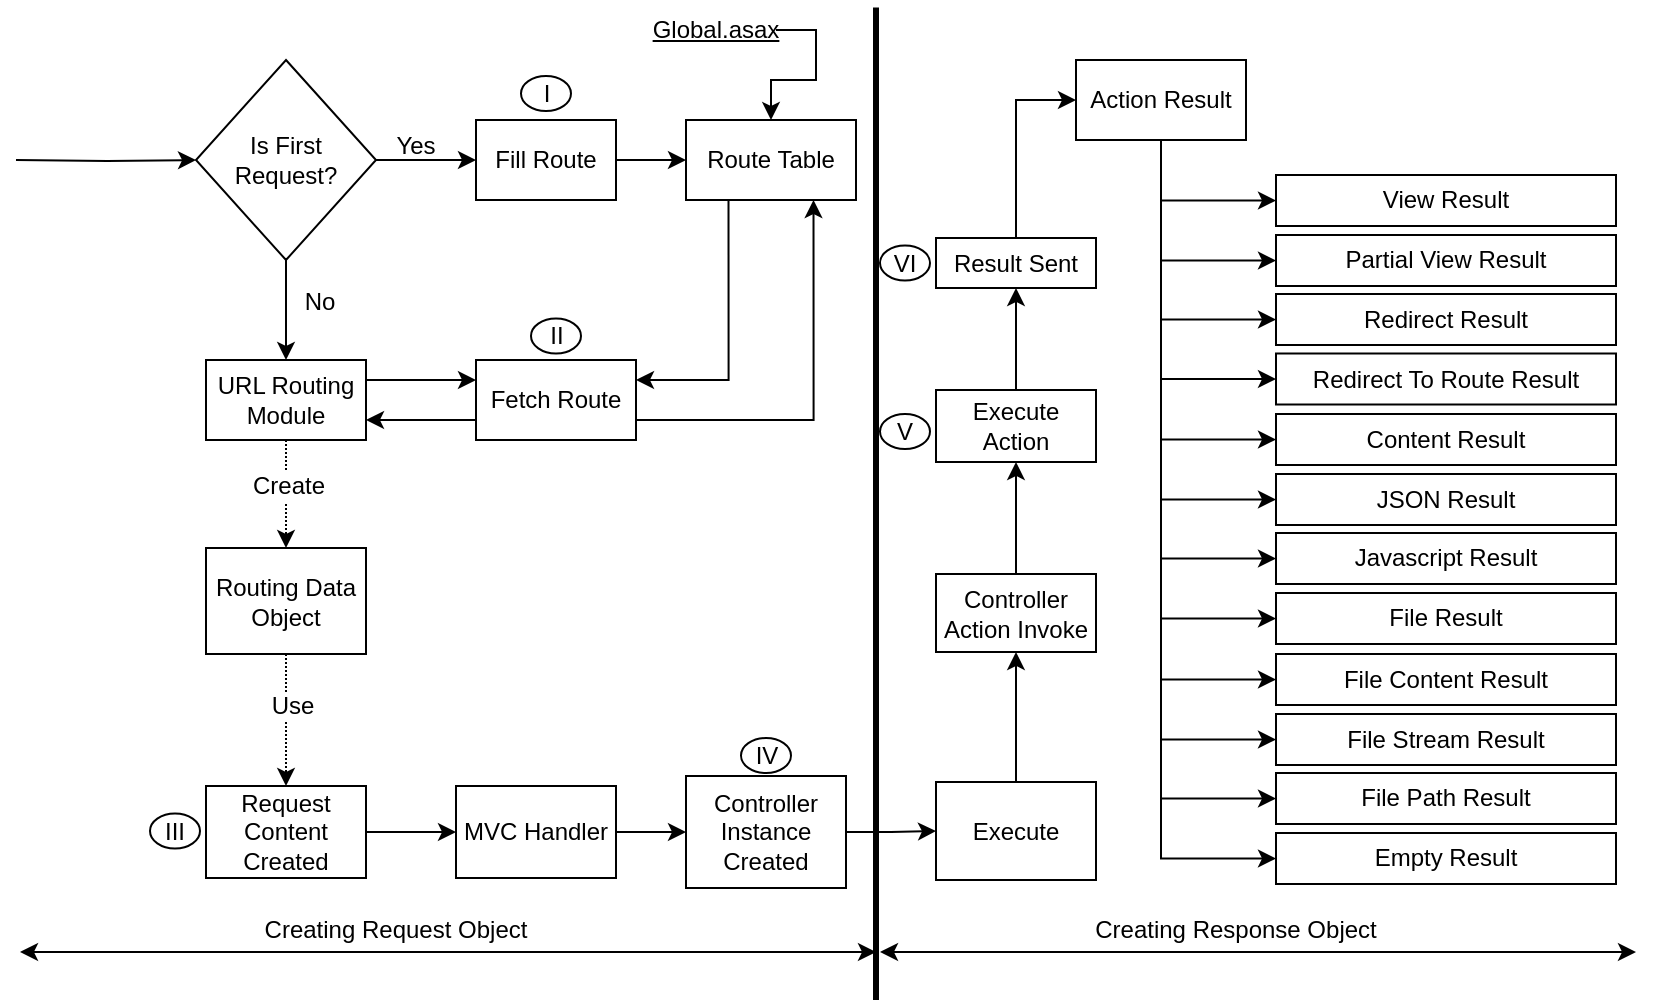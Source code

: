 <mxfile version="24.7.5">
  <diagram name="Page-1" id="iG_QuagarVAqDcdbW2Rk">
    <mxGraphModel dx="934" dy="445" grid="1" gridSize="10" guides="1" tooltips="1" connect="1" arrows="1" fold="1" page="1" pageScale="1" pageWidth="850" pageHeight="1100" math="0" shadow="0">
      <root>
        <mxCell id="0" />
        <mxCell id="1" parent="0" />
        <mxCell id="uDAE0gYx5uh_i3xrc8rz-1" style="edgeStyle=orthogonalEdgeStyle;rounded=0;orthogonalLoop=1;jettySize=auto;html=1;exitX=1;exitY=0.5;exitDx=0;exitDy=0;entryX=0;entryY=0.5;entryDx=0;entryDy=0;fontFamily=Helvetica;fontSize=12;fontColor=default;" edge="1" parent="1" source="9xvtGW5jpFJtdQ_3aKCY-1" target="9xvtGW5jpFJtdQ_3aKCY-2">
          <mxGeometry relative="1" as="geometry" />
        </mxCell>
        <mxCell id="uDAE0gYx5uh_i3xrc8rz-4" style="edgeStyle=orthogonalEdgeStyle;rounded=0;orthogonalLoop=1;jettySize=auto;html=1;exitX=0.5;exitY=1;exitDx=0;exitDy=0;entryX=0.5;entryY=0;entryDx=0;entryDy=0;fontFamily=Helvetica;fontSize=12;fontColor=default;" edge="1" parent="1" source="9xvtGW5jpFJtdQ_3aKCY-1" target="9xvtGW5jpFJtdQ_3aKCY-4">
          <mxGeometry relative="1" as="geometry" />
        </mxCell>
        <mxCell id="9xvtGW5jpFJtdQ_3aKCY-1" value="Is First Request?" style="rhombus;whiteSpace=wrap;html=1;" parent="1" vertex="1">
          <mxGeometry x="100" y="52" width="90" height="100" as="geometry" />
        </mxCell>
        <mxCell id="uDAE0gYx5uh_i3xrc8rz-2" style="edgeStyle=orthogonalEdgeStyle;rounded=0;orthogonalLoop=1;jettySize=auto;html=1;exitX=1;exitY=0.5;exitDx=0;exitDy=0;entryX=0;entryY=0.5;entryDx=0;entryDy=0;fontFamily=Helvetica;fontSize=12;fontColor=default;" edge="1" parent="1" source="9xvtGW5jpFJtdQ_3aKCY-2" target="9xvtGW5jpFJtdQ_3aKCY-3">
          <mxGeometry relative="1" as="geometry" />
        </mxCell>
        <mxCell id="9xvtGW5jpFJtdQ_3aKCY-2" value="Fill Route" style="whiteSpace=wrap;html=1;" parent="1" vertex="1">
          <mxGeometry x="240" y="82" width="70" height="40" as="geometry" />
        </mxCell>
        <mxCell id="uDAE0gYx5uh_i3xrc8rz-7" style="edgeStyle=orthogonalEdgeStyle;rounded=0;orthogonalLoop=1;jettySize=auto;html=1;exitX=0.25;exitY=1;exitDx=0;exitDy=0;entryX=1;entryY=0.25;entryDx=0;entryDy=0;fontFamily=Helvetica;fontSize=12;fontColor=default;" edge="1" parent="1" source="9xvtGW5jpFJtdQ_3aKCY-3" target="9xvtGW5jpFJtdQ_3aKCY-5">
          <mxGeometry relative="1" as="geometry" />
        </mxCell>
        <mxCell id="9xvtGW5jpFJtdQ_3aKCY-3" value="Route Table" style="whiteSpace=wrap;html=1;" parent="1" vertex="1">
          <mxGeometry x="345" y="82" width="85" height="40" as="geometry" />
        </mxCell>
        <mxCell id="9xvtGW5jpFJtdQ_3aKCY-7" value="" style="edgeStyle=orthogonalEdgeStyle;rounded=0;orthogonalLoop=1;jettySize=auto;html=1;dashed=1;dashPattern=1 1;" parent="1" source="9xvtGW5jpFJtdQ_3aKCY-4" target="9xvtGW5jpFJtdQ_3aKCY-6" edge="1">
          <mxGeometry relative="1" as="geometry" />
        </mxCell>
        <mxCell id="uDAE0gYx5uh_i3xrc8rz-68" value="Create" style="edgeLabel;html=1;align=center;verticalAlign=middle;resizable=0;points=[];strokeColor=default;fontFamily=Helvetica;fontSize=12;fontColor=default;fillColor=default;" vertex="1" connectable="0" parent="9xvtGW5jpFJtdQ_3aKCY-7">
          <mxGeometry x="-0.33" y="1" relative="1" as="geometry">
            <mxPoint y="5" as="offset" />
          </mxGeometry>
        </mxCell>
        <mxCell id="uDAE0gYx5uh_i3xrc8rz-5" style="edgeStyle=orthogonalEdgeStyle;rounded=0;orthogonalLoop=1;jettySize=auto;html=1;exitX=1;exitY=0.25;exitDx=0;exitDy=0;entryX=0;entryY=0.25;entryDx=0;entryDy=0;fontFamily=Helvetica;fontSize=12;fontColor=default;" edge="1" parent="1" source="9xvtGW5jpFJtdQ_3aKCY-4" target="9xvtGW5jpFJtdQ_3aKCY-5">
          <mxGeometry relative="1" as="geometry" />
        </mxCell>
        <mxCell id="9xvtGW5jpFJtdQ_3aKCY-4" value="URL Routing Module" style="whiteSpace=wrap;html=1;" parent="1" vertex="1">
          <mxGeometry x="105" y="202" width="80" height="40" as="geometry" />
        </mxCell>
        <mxCell id="uDAE0gYx5uh_i3xrc8rz-6" style="edgeStyle=orthogonalEdgeStyle;rounded=0;orthogonalLoop=1;jettySize=auto;html=1;exitX=0;exitY=0.75;exitDx=0;exitDy=0;entryX=1;entryY=0.75;entryDx=0;entryDy=0;fontFamily=Helvetica;fontSize=12;fontColor=default;" edge="1" parent="1" source="9xvtGW5jpFJtdQ_3aKCY-5" target="9xvtGW5jpFJtdQ_3aKCY-4">
          <mxGeometry relative="1" as="geometry" />
        </mxCell>
        <mxCell id="uDAE0gYx5uh_i3xrc8rz-8" style="edgeStyle=orthogonalEdgeStyle;rounded=0;orthogonalLoop=1;jettySize=auto;html=1;exitX=1;exitY=0.75;exitDx=0;exitDy=0;entryX=0.75;entryY=1;entryDx=0;entryDy=0;fontFamily=Helvetica;fontSize=12;fontColor=default;" edge="1" parent="1" source="9xvtGW5jpFJtdQ_3aKCY-5" target="9xvtGW5jpFJtdQ_3aKCY-3">
          <mxGeometry relative="1" as="geometry" />
        </mxCell>
        <mxCell id="9xvtGW5jpFJtdQ_3aKCY-5" value="Fetch Route" style="whiteSpace=wrap;html=1;" parent="1" vertex="1">
          <mxGeometry x="240" y="202" width="80" height="40" as="geometry" />
        </mxCell>
        <mxCell id="9xvtGW5jpFJtdQ_3aKCY-9" value="" style="edgeStyle=orthogonalEdgeStyle;rounded=0;orthogonalLoop=1;jettySize=auto;html=1;dashed=1;dashPattern=1 1;" parent="1" source="9xvtGW5jpFJtdQ_3aKCY-6" target="9xvtGW5jpFJtdQ_3aKCY-8" edge="1">
          <mxGeometry relative="1" as="geometry" />
        </mxCell>
        <mxCell id="uDAE0gYx5uh_i3xrc8rz-67" value="Use" style="edgeLabel;html=1;align=center;verticalAlign=middle;resizable=0;points=[];strokeColor=default;fontFamily=Helvetica;fontSize=12;fontColor=default;fillColor=default;" vertex="1" connectable="0" parent="9xvtGW5jpFJtdQ_3aKCY-9">
          <mxGeometry x="-0.214" y="3" relative="1" as="geometry">
            <mxPoint as="offset" />
          </mxGeometry>
        </mxCell>
        <mxCell id="9xvtGW5jpFJtdQ_3aKCY-6" value="Routing Data Object" style="whiteSpace=wrap;html=1;" parent="1" vertex="1">
          <mxGeometry x="105" y="296" width="80" height="53" as="geometry" />
        </mxCell>
        <mxCell id="9xvtGW5jpFJtdQ_3aKCY-11" value="" style="edgeStyle=orthogonalEdgeStyle;rounded=0;orthogonalLoop=1;jettySize=auto;html=1;" parent="1" source="9xvtGW5jpFJtdQ_3aKCY-8" target="9xvtGW5jpFJtdQ_3aKCY-10" edge="1">
          <mxGeometry relative="1" as="geometry" />
        </mxCell>
        <mxCell id="9xvtGW5jpFJtdQ_3aKCY-8" value="Request Content Created" style="whiteSpace=wrap;html=1;" parent="1" vertex="1">
          <mxGeometry x="105" y="415" width="80" height="46" as="geometry" />
        </mxCell>
        <mxCell id="9xvtGW5jpFJtdQ_3aKCY-15" value="" style="edgeStyle=orthogonalEdgeStyle;rounded=0;orthogonalLoop=1;jettySize=auto;html=1;" parent="1" source="9xvtGW5jpFJtdQ_3aKCY-10" target="9xvtGW5jpFJtdQ_3aKCY-14" edge="1">
          <mxGeometry relative="1" as="geometry" />
        </mxCell>
        <mxCell id="9xvtGW5jpFJtdQ_3aKCY-10" value="MVC Handler" style="whiteSpace=wrap;html=1;" parent="1" vertex="1">
          <mxGeometry x="230" y="415" width="80" height="46" as="geometry" />
        </mxCell>
        <mxCell id="uDAE0gYx5uh_i3xrc8rz-42" style="edgeStyle=orthogonalEdgeStyle;rounded=0;orthogonalLoop=1;jettySize=auto;html=1;exitX=1;exitY=0.5;exitDx=0;exitDy=0;entryX=0;entryY=0.5;entryDx=0;entryDy=0;fontFamily=Helvetica;fontSize=12;fontColor=default;" edge="1" parent="1" source="9xvtGW5jpFJtdQ_3aKCY-14" target="uDAE0gYx5uh_i3xrc8rz-9">
          <mxGeometry relative="1" as="geometry" />
        </mxCell>
        <mxCell id="9xvtGW5jpFJtdQ_3aKCY-14" value="Controller Instance Created" style="whiteSpace=wrap;html=1;" parent="1" vertex="1">
          <mxGeometry x="345" y="410" width="80" height="56" as="geometry" />
        </mxCell>
        <mxCell id="uDAE0gYx5uh_i3xrc8rz-43" style="edgeStyle=orthogonalEdgeStyle;rounded=0;orthogonalLoop=1;jettySize=auto;html=1;exitX=0.5;exitY=0;exitDx=0;exitDy=0;entryX=0.5;entryY=1;entryDx=0;entryDy=0;fontFamily=Helvetica;fontSize=12;fontColor=default;" edge="1" parent="1" source="uDAE0gYx5uh_i3xrc8rz-9" target="uDAE0gYx5uh_i3xrc8rz-10">
          <mxGeometry relative="1" as="geometry" />
        </mxCell>
        <mxCell id="uDAE0gYx5uh_i3xrc8rz-9" value="Execute" style="whiteSpace=wrap;html=1;" vertex="1" parent="1">
          <mxGeometry x="470" y="413" width="80" height="49" as="geometry" />
        </mxCell>
        <mxCell id="uDAE0gYx5uh_i3xrc8rz-44" style="edgeStyle=orthogonalEdgeStyle;rounded=0;orthogonalLoop=1;jettySize=auto;html=1;exitX=0.5;exitY=0;exitDx=0;exitDy=0;entryX=0.5;entryY=1;entryDx=0;entryDy=0;fontFamily=Helvetica;fontSize=12;fontColor=default;" edge="1" parent="1" source="uDAE0gYx5uh_i3xrc8rz-10" target="uDAE0gYx5uh_i3xrc8rz-11">
          <mxGeometry relative="1" as="geometry" />
        </mxCell>
        <mxCell id="uDAE0gYx5uh_i3xrc8rz-10" value="Controller Action Invoke" style="whiteSpace=wrap;html=1;" vertex="1" parent="1">
          <mxGeometry x="470" y="309" width="80" height="39" as="geometry" />
        </mxCell>
        <mxCell id="uDAE0gYx5uh_i3xrc8rz-45" style="edgeStyle=orthogonalEdgeStyle;rounded=0;orthogonalLoop=1;jettySize=auto;html=1;exitX=0.5;exitY=0;exitDx=0;exitDy=0;entryX=0.5;entryY=1;entryDx=0;entryDy=0;fontFamily=Helvetica;fontSize=12;fontColor=default;" edge="1" parent="1" source="uDAE0gYx5uh_i3xrc8rz-11" target="uDAE0gYx5uh_i3xrc8rz-12">
          <mxGeometry relative="1" as="geometry" />
        </mxCell>
        <mxCell id="uDAE0gYx5uh_i3xrc8rz-11" value="Execute Action" style="whiteSpace=wrap;html=1;" vertex="1" parent="1">
          <mxGeometry x="470" y="217" width="80" height="36" as="geometry" />
        </mxCell>
        <mxCell id="uDAE0gYx5uh_i3xrc8rz-29" style="edgeStyle=orthogonalEdgeStyle;rounded=0;orthogonalLoop=1;jettySize=auto;html=1;exitX=0.5;exitY=0;exitDx=0;exitDy=0;entryX=0;entryY=0.5;entryDx=0;entryDy=0;fontFamily=Helvetica;fontSize=12;fontColor=default;" edge="1" parent="1" source="uDAE0gYx5uh_i3xrc8rz-12" target="uDAE0gYx5uh_i3xrc8rz-28">
          <mxGeometry relative="1" as="geometry" />
        </mxCell>
        <mxCell id="uDAE0gYx5uh_i3xrc8rz-12" value="Result Sent" style="whiteSpace=wrap;html=1;" vertex="1" parent="1">
          <mxGeometry x="470" y="141" width="80" height="25" as="geometry" />
        </mxCell>
        <mxCell id="uDAE0gYx5uh_i3xrc8rz-16" value="View Result" style="whiteSpace=wrap;html=1;" vertex="1" parent="1">
          <mxGeometry x="640" y="109.5" width="170" height="25.5" as="geometry" />
        </mxCell>
        <mxCell id="uDAE0gYx5uh_i3xrc8rz-17" value="Partial View Result" style="whiteSpace=wrap;html=1;" vertex="1" parent="1">
          <mxGeometry x="640" y="139.5" width="170" height="25.5" as="geometry" />
        </mxCell>
        <mxCell id="uDAE0gYx5uh_i3xrc8rz-18" value="Redirect Result" style="whiteSpace=wrap;html=1;" vertex="1" parent="1">
          <mxGeometry x="640" y="169" width="170" height="25.5" as="geometry" />
        </mxCell>
        <mxCell id="uDAE0gYx5uh_i3xrc8rz-19" value="Redirect To Route Result" style="whiteSpace=wrap;html=1;" vertex="1" parent="1">
          <mxGeometry x="640" y="198.75" width="170" height="25.5" as="geometry" />
        </mxCell>
        <mxCell id="uDAE0gYx5uh_i3xrc8rz-20" value="Content Result" style="whiteSpace=wrap;html=1;" vertex="1" parent="1">
          <mxGeometry x="640" y="229" width="170" height="25.5" as="geometry" />
        </mxCell>
        <mxCell id="uDAE0gYx5uh_i3xrc8rz-21" value="JSON Result" style="whiteSpace=wrap;html=1;" vertex="1" parent="1">
          <mxGeometry x="640" y="259" width="170" height="25.5" as="geometry" />
        </mxCell>
        <mxCell id="uDAE0gYx5uh_i3xrc8rz-22" value="Javascript Result" style="whiteSpace=wrap;html=1;" vertex="1" parent="1">
          <mxGeometry x="640" y="288.5" width="170" height="25.5" as="geometry" />
        </mxCell>
        <mxCell id="uDAE0gYx5uh_i3xrc8rz-23" value="File Result" style="whiteSpace=wrap;html=1;" vertex="1" parent="1">
          <mxGeometry x="640" y="318.5" width="170" height="25.5" as="geometry" />
        </mxCell>
        <mxCell id="uDAE0gYx5uh_i3xrc8rz-24" value="File Content Result" style="whiteSpace=wrap;html=1;" vertex="1" parent="1">
          <mxGeometry x="640" y="349" width="170" height="25.5" as="geometry" />
        </mxCell>
        <mxCell id="uDAE0gYx5uh_i3xrc8rz-25" value="File Stream Result" style="whiteSpace=wrap;html=1;" vertex="1" parent="1">
          <mxGeometry x="640" y="379" width="170" height="25.5" as="geometry" />
        </mxCell>
        <mxCell id="uDAE0gYx5uh_i3xrc8rz-26" value="File Path Result" style="whiteSpace=wrap;html=1;" vertex="1" parent="1">
          <mxGeometry x="640" y="408.5" width="170" height="25.5" as="geometry" />
        </mxCell>
        <mxCell id="uDAE0gYx5uh_i3xrc8rz-27" value="Empty Result" style="whiteSpace=wrap;html=1;" vertex="1" parent="1">
          <mxGeometry x="640" y="438.5" width="170" height="25.5" as="geometry" />
        </mxCell>
        <mxCell id="uDAE0gYx5uh_i3xrc8rz-30" style="edgeStyle=orthogonalEdgeStyle;rounded=0;orthogonalLoop=1;jettySize=auto;html=1;exitX=0.5;exitY=1;exitDx=0;exitDy=0;entryX=0;entryY=0.5;entryDx=0;entryDy=0;fontFamily=Helvetica;fontSize=12;fontColor=default;" edge="1" parent="1" source="uDAE0gYx5uh_i3xrc8rz-28" target="uDAE0gYx5uh_i3xrc8rz-16">
          <mxGeometry relative="1" as="geometry" />
        </mxCell>
        <mxCell id="uDAE0gYx5uh_i3xrc8rz-31" style="edgeStyle=orthogonalEdgeStyle;rounded=0;orthogonalLoop=1;jettySize=auto;html=1;exitX=0.5;exitY=1;exitDx=0;exitDy=0;entryX=0;entryY=0.5;entryDx=0;entryDy=0;fontFamily=Helvetica;fontSize=12;fontColor=default;" edge="1" parent="1" source="uDAE0gYx5uh_i3xrc8rz-28" target="uDAE0gYx5uh_i3xrc8rz-17">
          <mxGeometry relative="1" as="geometry" />
        </mxCell>
        <mxCell id="uDAE0gYx5uh_i3xrc8rz-32" style="edgeStyle=orthogonalEdgeStyle;rounded=0;orthogonalLoop=1;jettySize=auto;html=1;exitX=0.5;exitY=1;exitDx=0;exitDy=0;entryX=0;entryY=0.5;entryDx=0;entryDy=0;fontFamily=Helvetica;fontSize=12;fontColor=default;" edge="1" parent="1" source="uDAE0gYx5uh_i3xrc8rz-28" target="uDAE0gYx5uh_i3xrc8rz-18">
          <mxGeometry relative="1" as="geometry" />
        </mxCell>
        <mxCell id="uDAE0gYx5uh_i3xrc8rz-33" style="edgeStyle=orthogonalEdgeStyle;rounded=0;orthogonalLoop=1;jettySize=auto;html=1;exitX=0.5;exitY=1;exitDx=0;exitDy=0;entryX=0;entryY=0.5;entryDx=0;entryDy=0;fontFamily=Helvetica;fontSize=12;fontColor=default;" edge="1" parent="1" source="uDAE0gYx5uh_i3xrc8rz-28" target="uDAE0gYx5uh_i3xrc8rz-19">
          <mxGeometry relative="1" as="geometry" />
        </mxCell>
        <mxCell id="uDAE0gYx5uh_i3xrc8rz-34" style="edgeStyle=orthogonalEdgeStyle;rounded=0;orthogonalLoop=1;jettySize=auto;html=1;exitX=0.5;exitY=1;exitDx=0;exitDy=0;entryX=0;entryY=0.5;entryDx=0;entryDy=0;fontFamily=Helvetica;fontSize=12;fontColor=default;" edge="1" parent="1" source="uDAE0gYx5uh_i3xrc8rz-28" target="uDAE0gYx5uh_i3xrc8rz-20">
          <mxGeometry relative="1" as="geometry" />
        </mxCell>
        <mxCell id="uDAE0gYx5uh_i3xrc8rz-35" style="edgeStyle=orthogonalEdgeStyle;rounded=0;orthogonalLoop=1;jettySize=auto;html=1;exitX=0.5;exitY=1;exitDx=0;exitDy=0;entryX=0;entryY=0.5;entryDx=0;entryDy=0;fontFamily=Helvetica;fontSize=12;fontColor=default;" edge="1" parent="1" source="uDAE0gYx5uh_i3xrc8rz-28" target="uDAE0gYx5uh_i3xrc8rz-21">
          <mxGeometry relative="1" as="geometry" />
        </mxCell>
        <mxCell id="uDAE0gYx5uh_i3xrc8rz-36" style="edgeStyle=orthogonalEdgeStyle;rounded=0;orthogonalLoop=1;jettySize=auto;html=1;exitX=0.5;exitY=1;exitDx=0;exitDy=0;entryX=0;entryY=0.5;entryDx=0;entryDy=0;fontFamily=Helvetica;fontSize=12;fontColor=default;" edge="1" parent="1" source="uDAE0gYx5uh_i3xrc8rz-28" target="uDAE0gYx5uh_i3xrc8rz-22">
          <mxGeometry relative="1" as="geometry" />
        </mxCell>
        <mxCell id="uDAE0gYx5uh_i3xrc8rz-37" style="edgeStyle=orthogonalEdgeStyle;rounded=0;orthogonalLoop=1;jettySize=auto;html=1;exitX=0.5;exitY=1;exitDx=0;exitDy=0;fontFamily=Helvetica;fontSize=12;fontColor=default;entryX=0;entryY=0.5;entryDx=0;entryDy=0;" edge="1" parent="1" source="uDAE0gYx5uh_i3xrc8rz-28" target="uDAE0gYx5uh_i3xrc8rz-23">
          <mxGeometry relative="1" as="geometry">
            <mxPoint x="580" y="342.513" as="targetPoint" />
          </mxGeometry>
        </mxCell>
        <mxCell id="uDAE0gYx5uh_i3xrc8rz-38" style="edgeStyle=orthogonalEdgeStyle;rounded=0;orthogonalLoop=1;jettySize=auto;html=1;exitX=0.5;exitY=1;exitDx=0;exitDy=0;entryX=0;entryY=0.5;entryDx=0;entryDy=0;fontFamily=Helvetica;fontSize=12;fontColor=default;" edge="1" parent="1" source="uDAE0gYx5uh_i3xrc8rz-28" target="uDAE0gYx5uh_i3xrc8rz-24">
          <mxGeometry relative="1" as="geometry" />
        </mxCell>
        <mxCell id="uDAE0gYx5uh_i3xrc8rz-39" style="edgeStyle=orthogonalEdgeStyle;rounded=0;orthogonalLoop=1;jettySize=auto;html=1;exitX=0.5;exitY=1;exitDx=0;exitDy=0;entryX=0;entryY=0.5;entryDx=0;entryDy=0;fontFamily=Helvetica;fontSize=12;fontColor=default;" edge="1" parent="1" source="uDAE0gYx5uh_i3xrc8rz-28" target="uDAE0gYx5uh_i3xrc8rz-27">
          <mxGeometry relative="1" as="geometry" />
        </mxCell>
        <mxCell id="uDAE0gYx5uh_i3xrc8rz-40" style="edgeStyle=orthogonalEdgeStyle;rounded=0;orthogonalLoop=1;jettySize=auto;html=1;exitX=0.5;exitY=1;exitDx=0;exitDy=0;entryX=0;entryY=0.5;entryDx=0;entryDy=0;fontFamily=Helvetica;fontSize=12;fontColor=default;" edge="1" parent="1" source="uDAE0gYx5uh_i3xrc8rz-28" target="uDAE0gYx5uh_i3xrc8rz-25">
          <mxGeometry relative="1" as="geometry" />
        </mxCell>
        <mxCell id="uDAE0gYx5uh_i3xrc8rz-41" style="edgeStyle=orthogonalEdgeStyle;rounded=0;orthogonalLoop=1;jettySize=auto;html=1;exitX=0.5;exitY=1;exitDx=0;exitDy=0;entryX=0;entryY=0.5;entryDx=0;entryDy=0;fontFamily=Helvetica;fontSize=12;fontColor=default;" edge="1" parent="1" source="uDAE0gYx5uh_i3xrc8rz-28" target="uDAE0gYx5uh_i3xrc8rz-26">
          <mxGeometry relative="1" as="geometry" />
        </mxCell>
        <mxCell id="uDAE0gYx5uh_i3xrc8rz-28" value="Action Result" style="whiteSpace=wrap;html=1;" vertex="1" parent="1">
          <mxGeometry x="540" y="52" width="85" height="40" as="geometry" />
        </mxCell>
        <mxCell id="uDAE0gYx5uh_i3xrc8rz-61" style="edgeStyle=orthogonalEdgeStyle;rounded=0;orthogonalLoop=1;jettySize=auto;html=1;exitX=1;exitY=0.5;exitDx=0;exitDy=0;entryX=0.5;entryY=0;entryDx=0;entryDy=0;fontFamily=Helvetica;fontSize=12;fontColor=default;" edge="1" parent="1" source="uDAE0gYx5uh_i3xrc8rz-47" target="9xvtGW5jpFJtdQ_3aKCY-3">
          <mxGeometry relative="1" as="geometry">
            <Array as="points">
              <mxPoint x="410" y="37" />
              <mxPoint x="410" y="62" />
              <mxPoint x="388" y="62" />
            </Array>
          </mxGeometry>
        </mxCell>
        <mxCell id="uDAE0gYx5uh_i3xrc8rz-47" value="Global.asax" style="text;html=1;align=center;verticalAlign=middle;whiteSpace=wrap;rounded=0;fontFamily=Helvetica;fontSize=12;fontColor=default;fontStyle=4" vertex="1" parent="1">
          <mxGeometry x="330" y="22" width="60" height="30" as="geometry" />
        </mxCell>
        <mxCell id="uDAE0gYx5uh_i3xrc8rz-50" style="edgeStyle=orthogonalEdgeStyle;rounded=0;orthogonalLoop=1;jettySize=auto;html=1;entryX=0;entryY=0.5;entryDx=0;entryDy=0;fontFamily=Helvetica;fontSize=12;fontColor=default;" edge="1" parent="1" target="9xvtGW5jpFJtdQ_3aKCY-1">
          <mxGeometry relative="1" as="geometry">
            <mxPoint x="10" y="102" as="sourcePoint" />
            <mxPoint x="250" y="112" as="targetPoint" />
          </mxGeometry>
        </mxCell>
        <mxCell id="uDAE0gYx5uh_i3xrc8rz-51" value="Yes" style="text;html=1;align=center;verticalAlign=middle;whiteSpace=wrap;rounded=0;fontFamily=Helvetica;fontSize=12;fontColor=default;" vertex="1" parent="1">
          <mxGeometry x="180" y="79.5" width="60" height="30" as="geometry" />
        </mxCell>
        <mxCell id="uDAE0gYx5uh_i3xrc8rz-52" value="No" style="text;html=1;align=center;verticalAlign=middle;whiteSpace=wrap;rounded=0;fontFamily=Helvetica;fontSize=12;fontColor=default;" vertex="1" parent="1">
          <mxGeometry x="132" y="158" width="60" height="30" as="geometry" />
        </mxCell>
        <mxCell id="uDAE0gYx5uh_i3xrc8rz-53" value="I" style="ellipse;whiteSpace=wrap;html=1;strokeColor=default;align=center;verticalAlign=middle;fontFamily=Helvetica;fontSize=12;fontColor=default;fillColor=default;" vertex="1" parent="1">
          <mxGeometry x="262.5" y="60" width="25" height="17.5" as="geometry" />
        </mxCell>
        <mxCell id="uDAE0gYx5uh_i3xrc8rz-54" value="II" style="ellipse;whiteSpace=wrap;html=1;strokeColor=default;align=center;verticalAlign=middle;fontFamily=Helvetica;fontSize=12;fontColor=default;fillColor=default;" vertex="1" parent="1">
          <mxGeometry x="267.5" y="181.25" width="25" height="17.5" as="geometry" />
        </mxCell>
        <mxCell id="uDAE0gYx5uh_i3xrc8rz-55" value="III" style="ellipse;whiteSpace=wrap;html=1;strokeColor=default;align=center;verticalAlign=middle;fontFamily=Helvetica;fontSize=12;fontColor=default;fillColor=default;" vertex="1" parent="1">
          <mxGeometry x="77" y="428.75" width="25" height="17.5" as="geometry" />
        </mxCell>
        <mxCell id="uDAE0gYx5uh_i3xrc8rz-56" value="IV" style="ellipse;whiteSpace=wrap;html=1;strokeColor=default;align=center;verticalAlign=middle;fontFamily=Helvetica;fontSize=12;fontColor=default;fillColor=default;" vertex="1" parent="1">
          <mxGeometry x="372.5" y="391" width="25" height="17.5" as="geometry" />
        </mxCell>
        <mxCell id="uDAE0gYx5uh_i3xrc8rz-57" value="V" style="ellipse;whiteSpace=wrap;html=1;strokeColor=default;align=center;verticalAlign=middle;fontFamily=Helvetica;fontSize=12;fontColor=default;fillColor=default;" vertex="1" parent="1">
          <mxGeometry x="442" y="229" width="25" height="17.5" as="geometry" />
        </mxCell>
        <mxCell id="uDAE0gYx5uh_i3xrc8rz-58" value="VI" style="ellipse;whiteSpace=wrap;html=1;strokeColor=default;align=center;verticalAlign=middle;fontFamily=Helvetica;fontSize=12;fontColor=default;fillColor=default;" vertex="1" parent="1">
          <mxGeometry x="442" y="144.75" width="25" height="17.5" as="geometry" />
        </mxCell>
        <mxCell id="uDAE0gYx5uh_i3xrc8rz-59" value="" style="endArrow=classic;startArrow=classic;html=1;rounded=0;fontFamily=Helvetica;fontSize=12;fontColor=default;" edge="1" parent="1">
          <mxGeometry width="50" height="50" relative="1" as="geometry">
            <mxPoint x="12" y="498" as="sourcePoint" />
            <mxPoint x="440" y="498" as="targetPoint" />
          </mxGeometry>
        </mxCell>
        <mxCell id="uDAE0gYx5uh_i3xrc8rz-60" value="" style="endArrow=none;html=1;rounded=0;fontFamily=Helvetica;fontSize=12;fontColor=default;strokeWidth=3;" edge="1" parent="1">
          <mxGeometry width="50" height="50" relative="1" as="geometry">
            <mxPoint x="440" y="25.81" as="sourcePoint" />
            <mxPoint x="440" y="522" as="targetPoint" />
          </mxGeometry>
        </mxCell>
        <mxCell id="uDAE0gYx5uh_i3xrc8rz-63" value="" style="endArrow=classic;startArrow=classic;html=1;rounded=0;fontFamily=Helvetica;fontSize=12;fontColor=default;" edge="1" parent="1">
          <mxGeometry width="50" height="50" relative="1" as="geometry">
            <mxPoint x="442" y="498" as="sourcePoint" />
            <mxPoint x="820" y="498" as="targetPoint" />
          </mxGeometry>
        </mxCell>
        <mxCell id="uDAE0gYx5uh_i3xrc8rz-64" value="Creating Response Object" style="text;html=1;align=center;verticalAlign=middle;whiteSpace=wrap;rounded=0;fontFamily=Helvetica;fontSize=12;fontColor=default;" vertex="1" parent="1">
          <mxGeometry x="520" y="472" width="200" height="30" as="geometry" />
        </mxCell>
        <mxCell id="uDAE0gYx5uh_i3xrc8rz-65" value="Creating Request Object" style="text;html=1;align=center;verticalAlign=middle;whiteSpace=wrap;rounded=0;fontFamily=Helvetica;fontSize=12;fontColor=default;" vertex="1" parent="1">
          <mxGeometry x="100" y="472" width="200" height="30" as="geometry" />
        </mxCell>
      </root>
    </mxGraphModel>
  </diagram>
</mxfile>
